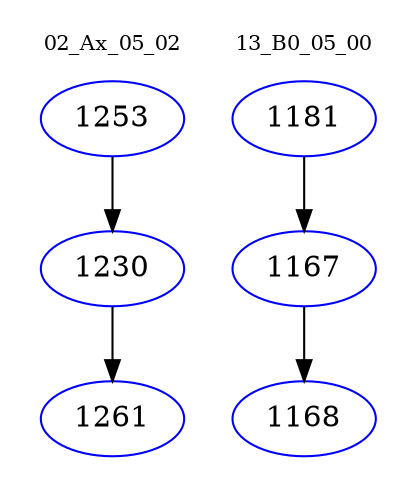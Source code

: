 digraph{
subgraph cluster_0 {
color = white
label = "02_Ax_05_02";
fontsize=10;
T0_1253 [label="1253", color="blue"]
T0_1253 -> T0_1230 [color="black"]
T0_1230 [label="1230", color="blue"]
T0_1230 -> T0_1261 [color="black"]
T0_1261 [label="1261", color="blue"]
}
subgraph cluster_1 {
color = white
label = "13_B0_05_00";
fontsize=10;
T1_1181 [label="1181", color="blue"]
T1_1181 -> T1_1167 [color="black"]
T1_1167 [label="1167", color="blue"]
T1_1167 -> T1_1168 [color="black"]
T1_1168 [label="1168", color="blue"]
}
}
